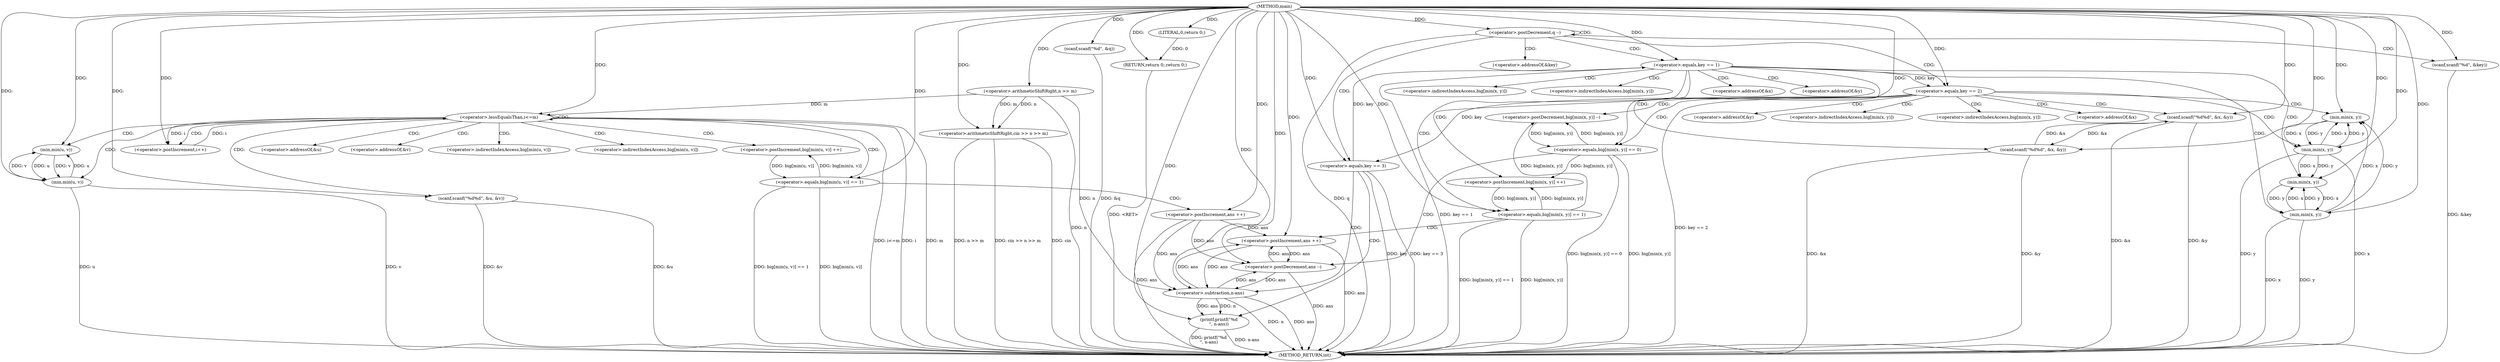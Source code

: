 digraph "main" {  
"1000101" [label = "(METHOD,main)" ]
"1000226" [label = "(METHOD_RETURN,int)" ]
"1000103" [label = "(<operator>.arithmeticShiftRight,cin >> n >> m)" ]
"1000143" [label = "(scanf,scanf(\"%d\", &q))" ]
"1000224" [label = "(RETURN,return 0;,return 0;)" ]
"1000115" [label = "(<operator>.lessEqualsThan,i<=m)" ]
"1000118" [label = "(<operator>.postIncrement,i++)" ]
"1000149" [label = "(<operator>.postDecrement,q --)" ]
"1000225" [label = "(LITERAL,0,return 0;)" ]
"1000105" [label = "(<operator>.arithmeticShiftRight,n >> m)" ]
"1000121" [label = "(scanf,scanf(\"%d%d\", &u, &v))" ]
"1000127" [label = "(<operator>.postIncrement,big[min(u, v)] ++)" ]
"1000152" [label = "(scanf,scanf(\"%d\", &key))" ]
"1000134" [label = "(<operator>.equals,big[min(u, v)] == 1)" ]
"1000141" [label = "(<operator>.postIncrement,ans ++)" ]
"1000157" [label = "(<operator>.equals,key == 1)" ]
"1000186" [label = "(<operator>.equals,key == 2)" ]
"1000215" [label = "(<operator>.equals,key == 3)" ]
"1000163" [label = "(scanf,scanf(\"%d%d\", &x, &y))" ]
"1000169" [label = "(<operator>.postIncrement,big[min(x, y)] ++)" ]
"1000192" [label = "(scanf,scanf(\"%d%d\", &x, &y))" ]
"1000198" [label = "(<operator>.postDecrement,big[min(x, y)] --)" ]
"1000219" [label = "(printf,printf(\"%d\n\", n-ans))" ]
"1000130" [label = "(min,min(u, v))" ]
"1000176" [label = "(<operator>.equals,big[min(x, y)] == 1)" ]
"1000183" [label = "(<operator>.postIncrement,ans ++)" ]
"1000205" [label = "(<operator>.equals,big[min(x, y)] == 0)" ]
"1000212" [label = "(<operator>.postDecrement,ans --)" ]
"1000137" [label = "(min,min(u, v))" ]
"1000221" [label = "(<operator>.subtraction,n-ans)" ]
"1000172" [label = "(min,min(x, y))" ]
"1000201" [label = "(min,min(x, y))" ]
"1000179" [label = "(min,min(x, y))" ]
"1000208" [label = "(min,min(x, y))" ]
"1000123" [label = "(<operator>.addressOf,&u)" ]
"1000125" [label = "(<operator>.addressOf,&v)" ]
"1000128" [label = "(<operator>.indirectIndexAccess,big[min(u, v)])" ]
"1000154" [label = "(<operator>.addressOf,&key)" ]
"1000135" [label = "(<operator>.indirectIndexAccess,big[min(u, v)])" ]
"1000165" [label = "(<operator>.addressOf,&x)" ]
"1000167" [label = "(<operator>.addressOf,&y)" ]
"1000170" [label = "(<operator>.indirectIndexAccess,big[min(x, y)])" ]
"1000194" [label = "(<operator>.addressOf,&x)" ]
"1000196" [label = "(<operator>.addressOf,&y)" ]
"1000199" [label = "(<operator>.indirectIndexAccess,big[min(x, y)])" ]
"1000177" [label = "(<operator>.indirectIndexAccess,big[min(x, y)])" ]
"1000206" [label = "(<operator>.indirectIndexAccess,big[min(x, y)])" ]
  "1000224" -> "1000226"  [ label = "DDG: <RET>"] 
  "1000105" -> "1000226"  [ label = "DDG: n"] 
  "1000103" -> "1000226"  [ label = "DDG: n >> m"] 
  "1000103" -> "1000226"  [ label = "DDG: cin >> n >> m"] 
  "1000115" -> "1000226"  [ label = "DDG: i"] 
  "1000115" -> "1000226"  [ label = "DDG: m"] 
  "1000115" -> "1000226"  [ label = "DDG: i<=m"] 
  "1000143" -> "1000226"  [ label = "DDG: &q"] 
  "1000149" -> "1000226"  [ label = "DDG: q"] 
  "1000152" -> "1000226"  [ label = "DDG: &key"] 
  "1000157" -> "1000226"  [ label = "DDG: key == 1"] 
  "1000163" -> "1000226"  [ label = "DDG: &x"] 
  "1000163" -> "1000226"  [ label = "DDG: &y"] 
  "1000179" -> "1000226"  [ label = "DDG: x"] 
  "1000179" -> "1000226"  [ label = "DDG: y"] 
  "1000176" -> "1000226"  [ label = "DDG: big[min(x, y)]"] 
  "1000176" -> "1000226"  [ label = "DDG: big[min(x, y)] == 1"] 
  "1000183" -> "1000226"  [ label = "DDG: ans"] 
  "1000186" -> "1000226"  [ label = "DDG: key == 2"] 
  "1000192" -> "1000226"  [ label = "DDG: &x"] 
  "1000192" -> "1000226"  [ label = "DDG: &y"] 
  "1000208" -> "1000226"  [ label = "DDG: x"] 
  "1000208" -> "1000226"  [ label = "DDG: y"] 
  "1000205" -> "1000226"  [ label = "DDG: big[min(x, y)]"] 
  "1000205" -> "1000226"  [ label = "DDG: big[min(x, y)] == 0"] 
  "1000212" -> "1000226"  [ label = "DDG: ans"] 
  "1000215" -> "1000226"  [ label = "DDG: key"] 
  "1000215" -> "1000226"  [ label = "DDG: key == 3"] 
  "1000221" -> "1000226"  [ label = "DDG: n"] 
  "1000221" -> "1000226"  [ label = "DDG: ans"] 
  "1000219" -> "1000226"  [ label = "DDG: n-ans"] 
  "1000219" -> "1000226"  [ label = "DDG: printf(\"%d\n\", n-ans)"] 
  "1000121" -> "1000226"  [ label = "DDG: &u"] 
  "1000121" -> "1000226"  [ label = "DDG: &v"] 
  "1000137" -> "1000226"  [ label = "DDG: u"] 
  "1000137" -> "1000226"  [ label = "DDG: v"] 
  "1000134" -> "1000226"  [ label = "DDG: big[min(u, v)]"] 
  "1000134" -> "1000226"  [ label = "DDG: big[min(u, v)] == 1"] 
  "1000141" -> "1000226"  [ label = "DDG: ans"] 
  "1000103" -> "1000226"  [ label = "DDG: cin"] 
  "1000101" -> "1000143"  [ label = "DDG: "] 
  "1000225" -> "1000224"  [ label = "DDG: 0"] 
  "1000101" -> "1000224"  [ label = "DDG: "] 
  "1000101" -> "1000103"  [ label = "DDG: "] 
  "1000105" -> "1000103"  [ label = "DDG: m"] 
  "1000105" -> "1000103"  [ label = "DDG: n"] 
  "1000101" -> "1000225"  [ label = "DDG: "] 
  "1000101" -> "1000105"  [ label = "DDG: "] 
  "1000118" -> "1000115"  [ label = "DDG: i"] 
  "1000101" -> "1000115"  [ label = "DDG: "] 
  "1000105" -> "1000115"  [ label = "DDG: m"] 
  "1000115" -> "1000118"  [ label = "DDG: i"] 
  "1000101" -> "1000118"  [ label = "DDG: "] 
  "1000101" -> "1000121"  [ label = "DDG: "] 
  "1000101" -> "1000149"  [ label = "DDG: "] 
  "1000101" -> "1000152"  [ label = "DDG: "] 
  "1000134" -> "1000127"  [ label = "DDG: big[min(u, v)]"] 
  "1000127" -> "1000134"  [ label = "DDG: big[min(u, v)]"] 
  "1000101" -> "1000134"  [ label = "DDG: "] 
  "1000101" -> "1000141"  [ label = "DDG: "] 
  "1000215" -> "1000157"  [ label = "DDG: key"] 
  "1000101" -> "1000157"  [ label = "DDG: "] 
  "1000101" -> "1000163"  [ label = "DDG: "] 
  "1000157" -> "1000186"  [ label = "DDG: key"] 
  "1000101" -> "1000186"  [ label = "DDG: "] 
  "1000101" -> "1000192"  [ label = "DDG: "] 
  "1000186" -> "1000215"  [ label = "DDG: key"] 
  "1000101" -> "1000215"  [ label = "DDG: "] 
  "1000137" -> "1000130"  [ label = "DDG: u"] 
  "1000101" -> "1000130"  [ label = "DDG: "] 
  "1000137" -> "1000130"  [ label = "DDG: v"] 
  "1000192" -> "1000163"  [ label = "DDG: &x"] 
  "1000176" -> "1000169"  [ label = "DDG: big[min(x, y)]"] 
  "1000205" -> "1000169"  [ label = "DDG: big[min(x, y)]"] 
  "1000163" -> "1000192"  [ label = "DDG: &x"] 
  "1000176" -> "1000198"  [ label = "DDG: big[min(x, y)]"] 
  "1000205" -> "1000198"  [ label = "DDG: big[min(x, y)]"] 
  "1000101" -> "1000219"  [ label = "DDG: "] 
  "1000221" -> "1000219"  [ label = "DDG: n"] 
  "1000221" -> "1000219"  [ label = "DDG: ans"] 
  "1000130" -> "1000137"  [ label = "DDG: u"] 
  "1000101" -> "1000137"  [ label = "DDG: "] 
  "1000130" -> "1000137"  [ label = "DDG: v"] 
  "1000169" -> "1000176"  [ label = "DDG: big[min(x, y)]"] 
  "1000101" -> "1000176"  [ label = "DDG: "] 
  "1000212" -> "1000183"  [ label = "DDG: ans"] 
  "1000221" -> "1000183"  [ label = "DDG: ans"] 
  "1000141" -> "1000183"  [ label = "DDG: ans"] 
  "1000101" -> "1000183"  [ label = "DDG: "] 
  "1000198" -> "1000205"  [ label = "DDG: big[min(x, y)]"] 
  "1000101" -> "1000205"  [ label = "DDG: "] 
  "1000183" -> "1000212"  [ label = "DDG: ans"] 
  "1000221" -> "1000212"  [ label = "DDG: ans"] 
  "1000141" -> "1000212"  [ label = "DDG: ans"] 
  "1000101" -> "1000212"  [ label = "DDG: "] 
  "1000105" -> "1000221"  [ label = "DDG: n"] 
  "1000101" -> "1000221"  [ label = "DDG: "] 
  "1000183" -> "1000221"  [ label = "DDG: ans"] 
  "1000212" -> "1000221"  [ label = "DDG: ans"] 
  "1000141" -> "1000221"  [ label = "DDG: ans"] 
  "1000179" -> "1000172"  [ label = "DDG: x"] 
  "1000208" -> "1000172"  [ label = "DDG: x"] 
  "1000101" -> "1000172"  [ label = "DDG: "] 
  "1000179" -> "1000172"  [ label = "DDG: y"] 
  "1000208" -> "1000172"  [ label = "DDG: y"] 
  "1000179" -> "1000201"  [ label = "DDG: x"] 
  "1000208" -> "1000201"  [ label = "DDG: x"] 
  "1000101" -> "1000201"  [ label = "DDG: "] 
  "1000179" -> "1000201"  [ label = "DDG: y"] 
  "1000208" -> "1000201"  [ label = "DDG: y"] 
  "1000172" -> "1000179"  [ label = "DDG: x"] 
  "1000101" -> "1000179"  [ label = "DDG: "] 
  "1000172" -> "1000179"  [ label = "DDG: y"] 
  "1000201" -> "1000208"  [ label = "DDG: x"] 
  "1000101" -> "1000208"  [ label = "DDG: "] 
  "1000201" -> "1000208"  [ label = "DDG: y"] 
  "1000115" -> "1000125"  [ label = "CDG: "] 
  "1000115" -> "1000127"  [ label = "CDG: "] 
  "1000115" -> "1000128"  [ label = "CDG: "] 
  "1000115" -> "1000135"  [ label = "CDG: "] 
  "1000115" -> "1000118"  [ label = "CDG: "] 
  "1000115" -> "1000121"  [ label = "CDG: "] 
  "1000115" -> "1000137"  [ label = "CDG: "] 
  "1000115" -> "1000123"  [ label = "CDG: "] 
  "1000115" -> "1000130"  [ label = "CDG: "] 
  "1000115" -> "1000115"  [ label = "CDG: "] 
  "1000115" -> "1000134"  [ label = "CDG: "] 
  "1000149" -> "1000152"  [ label = "CDG: "] 
  "1000149" -> "1000186"  [ label = "CDG: "] 
  "1000149" -> "1000157"  [ label = "CDG: "] 
  "1000149" -> "1000149"  [ label = "CDG: "] 
  "1000149" -> "1000215"  [ label = "CDG: "] 
  "1000149" -> "1000154"  [ label = "CDG: "] 
  "1000134" -> "1000141"  [ label = "CDG: "] 
  "1000157" -> "1000165"  [ label = "CDG: "] 
  "1000157" -> "1000172"  [ label = "CDG: "] 
  "1000157" -> "1000169"  [ label = "CDG: "] 
  "1000157" -> "1000163"  [ label = "CDG: "] 
  "1000157" -> "1000167"  [ label = "CDG: "] 
  "1000157" -> "1000170"  [ label = "CDG: "] 
  "1000157" -> "1000179"  [ label = "CDG: "] 
  "1000157" -> "1000176"  [ label = "CDG: "] 
  "1000157" -> "1000177"  [ label = "CDG: "] 
  "1000186" -> "1000208"  [ label = "CDG: "] 
  "1000186" -> "1000199"  [ label = "CDG: "] 
  "1000186" -> "1000196"  [ label = "CDG: "] 
  "1000186" -> "1000206"  [ label = "CDG: "] 
  "1000186" -> "1000205"  [ label = "CDG: "] 
  "1000186" -> "1000201"  [ label = "CDG: "] 
  "1000186" -> "1000194"  [ label = "CDG: "] 
  "1000186" -> "1000192"  [ label = "CDG: "] 
  "1000186" -> "1000198"  [ label = "CDG: "] 
  "1000215" -> "1000221"  [ label = "CDG: "] 
  "1000215" -> "1000219"  [ label = "CDG: "] 
  "1000176" -> "1000183"  [ label = "CDG: "] 
  "1000205" -> "1000212"  [ label = "CDG: "] 
}

